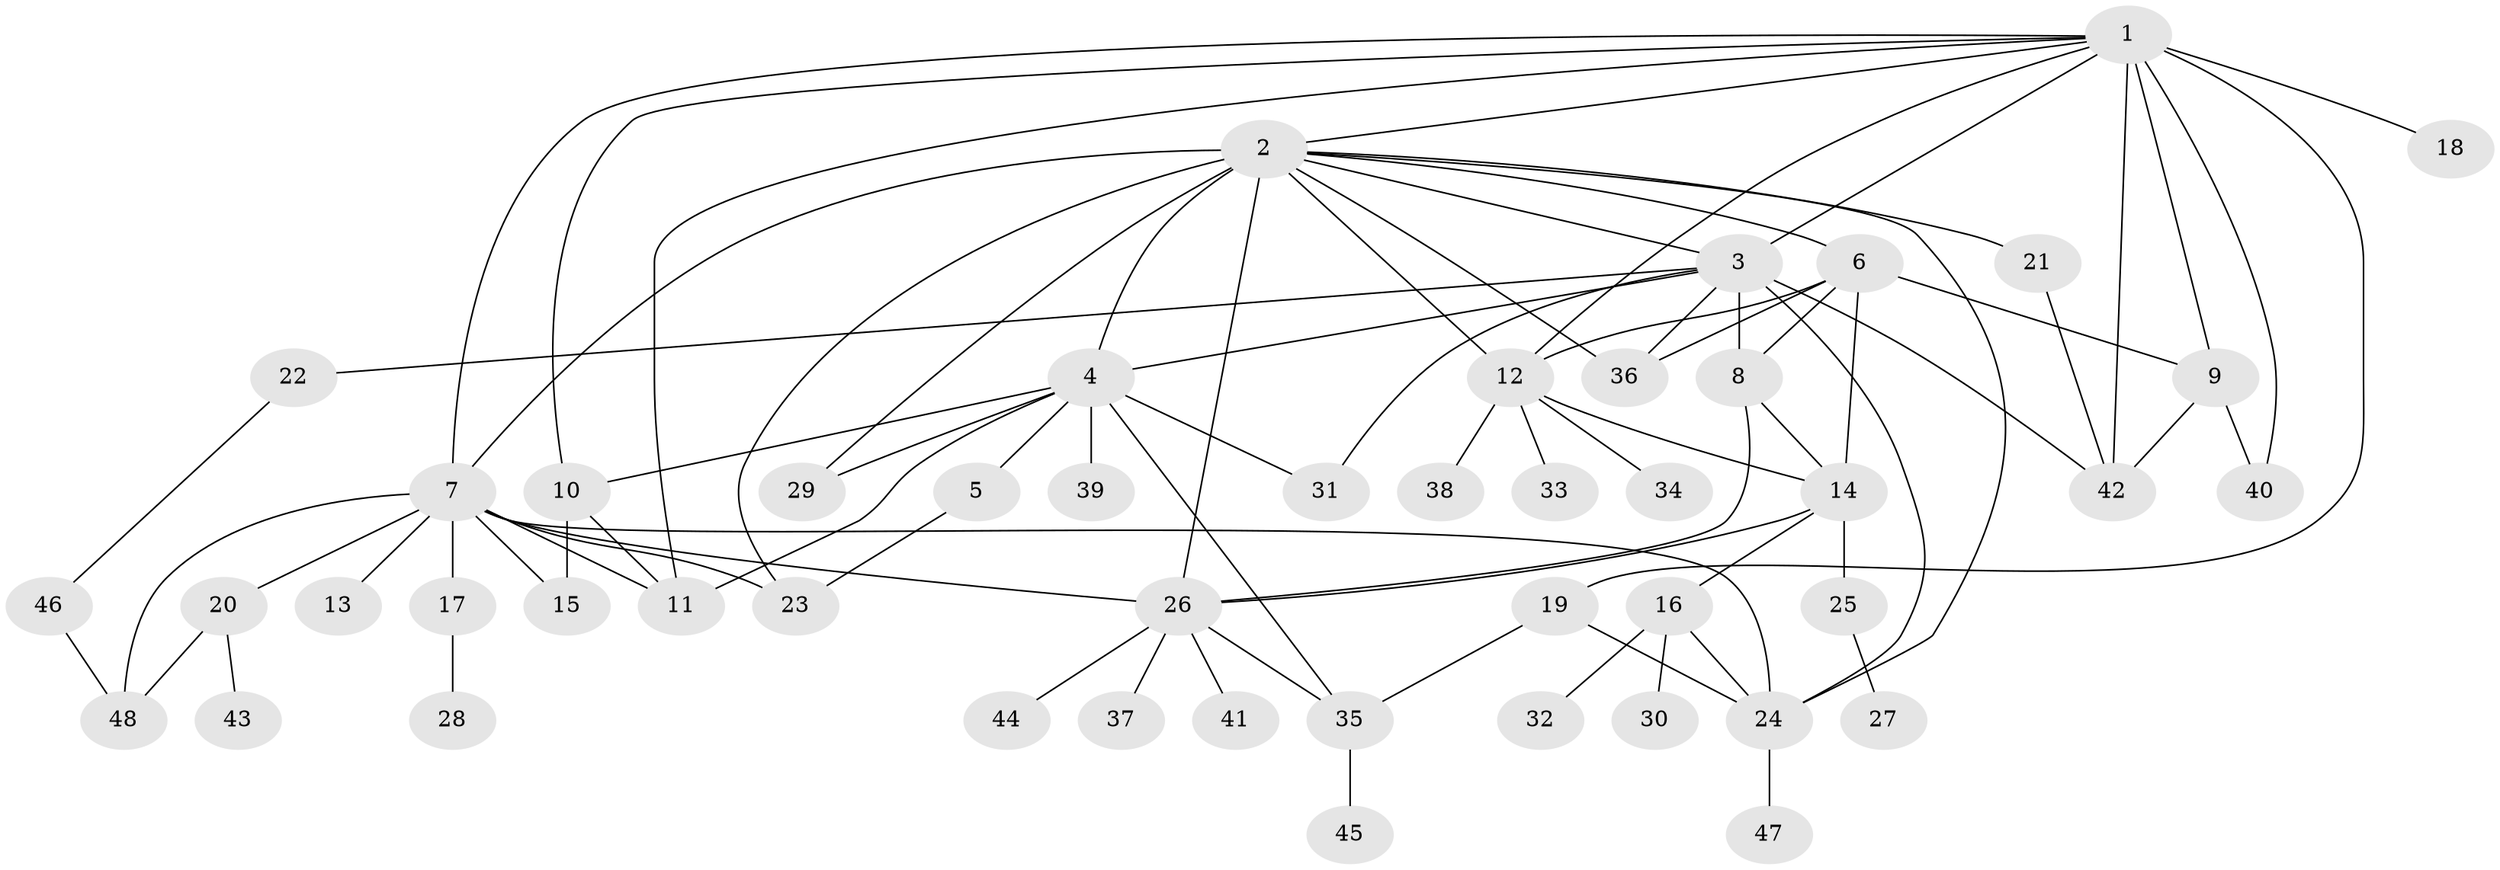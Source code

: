 // original degree distribution, {15: 0.010526315789473684, 19: 0.010526315789473684, 5: 0.07368421052631578, 11: 0.010526315789473684, 3: 0.09473684210526316, 13: 0.010526315789473684, 12: 0.010526315789473684, 16: 0.010526315789473684, 1: 0.49473684210526314, 6: 0.021052631578947368, 4: 0.042105263157894736, 2: 0.17894736842105263, 9: 0.010526315789473684, 8: 0.021052631578947368}
// Generated by graph-tools (version 1.1) at 2025/35/03/09/25 02:35:40]
// undirected, 48 vertices, 82 edges
graph export_dot {
graph [start="1"]
  node [color=gray90,style=filled];
  1;
  2;
  3;
  4;
  5;
  6;
  7;
  8;
  9;
  10;
  11;
  12;
  13;
  14;
  15;
  16;
  17;
  18;
  19;
  20;
  21;
  22;
  23;
  24;
  25;
  26;
  27;
  28;
  29;
  30;
  31;
  32;
  33;
  34;
  35;
  36;
  37;
  38;
  39;
  40;
  41;
  42;
  43;
  44;
  45;
  46;
  47;
  48;
  1 -- 2 [weight=1.0];
  1 -- 3 [weight=1.0];
  1 -- 7 [weight=1.0];
  1 -- 9 [weight=1.0];
  1 -- 10 [weight=1.0];
  1 -- 11 [weight=1.0];
  1 -- 12 [weight=1.0];
  1 -- 18 [weight=3.0];
  1 -- 19 [weight=1.0];
  1 -- 40 [weight=1.0];
  1 -- 42 [weight=1.0];
  2 -- 3 [weight=1.0];
  2 -- 4 [weight=1.0];
  2 -- 6 [weight=1.0];
  2 -- 7 [weight=2.0];
  2 -- 12 [weight=1.0];
  2 -- 21 [weight=1.0];
  2 -- 23 [weight=1.0];
  2 -- 24 [weight=1.0];
  2 -- 26 [weight=1.0];
  2 -- 29 [weight=2.0];
  2 -- 36 [weight=1.0];
  3 -- 4 [weight=1.0];
  3 -- 8 [weight=9.0];
  3 -- 22 [weight=1.0];
  3 -- 24 [weight=1.0];
  3 -- 31 [weight=1.0];
  3 -- 36 [weight=1.0];
  3 -- 42 [weight=1.0];
  4 -- 5 [weight=1.0];
  4 -- 10 [weight=1.0];
  4 -- 11 [weight=1.0];
  4 -- 29 [weight=1.0];
  4 -- 31 [weight=1.0];
  4 -- 35 [weight=1.0];
  4 -- 39 [weight=1.0];
  5 -- 23 [weight=1.0];
  6 -- 8 [weight=1.0];
  6 -- 9 [weight=6.0];
  6 -- 12 [weight=1.0];
  6 -- 14 [weight=1.0];
  6 -- 36 [weight=1.0];
  7 -- 11 [weight=1.0];
  7 -- 13 [weight=1.0];
  7 -- 15 [weight=1.0];
  7 -- 17 [weight=1.0];
  7 -- 20 [weight=1.0];
  7 -- 23 [weight=1.0];
  7 -- 24 [weight=1.0];
  7 -- 26 [weight=1.0];
  7 -- 48 [weight=1.0];
  8 -- 14 [weight=1.0];
  8 -- 26 [weight=2.0];
  9 -- 40 [weight=1.0];
  9 -- 42 [weight=1.0];
  10 -- 11 [weight=1.0];
  10 -- 15 [weight=2.0];
  12 -- 14 [weight=1.0];
  12 -- 33 [weight=1.0];
  12 -- 34 [weight=1.0];
  12 -- 38 [weight=1.0];
  14 -- 16 [weight=1.0];
  14 -- 25 [weight=1.0];
  14 -- 26 [weight=2.0];
  16 -- 24 [weight=1.0];
  16 -- 30 [weight=1.0];
  16 -- 32 [weight=1.0];
  17 -- 28 [weight=1.0];
  19 -- 24 [weight=1.0];
  19 -- 35 [weight=1.0];
  20 -- 43 [weight=1.0];
  20 -- 48 [weight=1.0];
  21 -- 42 [weight=1.0];
  22 -- 46 [weight=1.0];
  24 -- 47 [weight=1.0];
  25 -- 27 [weight=1.0];
  26 -- 35 [weight=1.0];
  26 -- 37 [weight=1.0];
  26 -- 41 [weight=1.0];
  26 -- 44 [weight=1.0];
  35 -- 45 [weight=1.0];
  46 -- 48 [weight=1.0];
}
